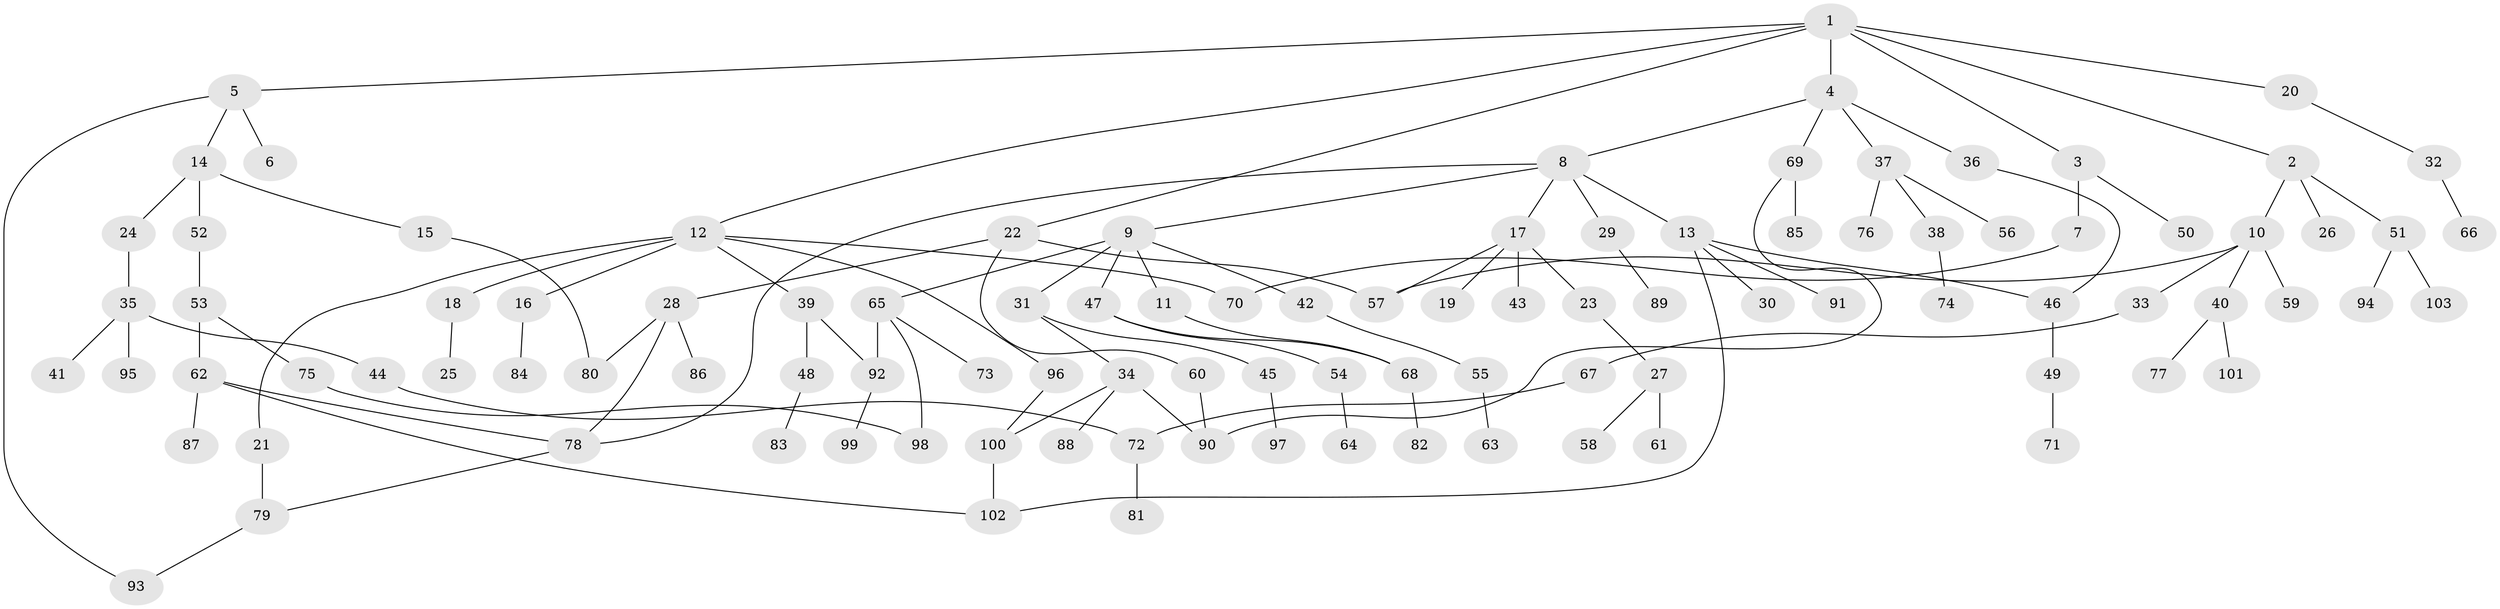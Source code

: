 // coarse degree distribution, {4: 0.05555555555555555, 2: 0.2777777777777778, 1: 0.4444444444444444, 3: 0.1111111111111111, 13: 0.013888888888888888, 7: 0.05555555555555555, 5: 0.013888888888888888, 6: 0.027777777777777776}
// Generated by graph-tools (version 1.1) at 2025/45/03/04/25 21:45:50]
// undirected, 103 vertices, 120 edges
graph export_dot {
graph [start="1"]
  node [color=gray90,style=filled];
  1;
  2;
  3;
  4;
  5;
  6;
  7;
  8;
  9;
  10;
  11;
  12;
  13;
  14;
  15;
  16;
  17;
  18;
  19;
  20;
  21;
  22;
  23;
  24;
  25;
  26;
  27;
  28;
  29;
  30;
  31;
  32;
  33;
  34;
  35;
  36;
  37;
  38;
  39;
  40;
  41;
  42;
  43;
  44;
  45;
  46;
  47;
  48;
  49;
  50;
  51;
  52;
  53;
  54;
  55;
  56;
  57;
  58;
  59;
  60;
  61;
  62;
  63;
  64;
  65;
  66;
  67;
  68;
  69;
  70;
  71;
  72;
  73;
  74;
  75;
  76;
  77;
  78;
  79;
  80;
  81;
  82;
  83;
  84;
  85;
  86;
  87;
  88;
  89;
  90;
  91;
  92;
  93;
  94;
  95;
  96;
  97;
  98;
  99;
  100;
  101;
  102;
  103;
  1 -- 2;
  1 -- 3;
  1 -- 4;
  1 -- 5;
  1 -- 12;
  1 -- 20;
  1 -- 22;
  2 -- 10;
  2 -- 26;
  2 -- 51;
  3 -- 7;
  3 -- 50;
  4 -- 8;
  4 -- 36;
  4 -- 37;
  4 -- 69;
  5 -- 6;
  5 -- 14;
  5 -- 93;
  7 -- 70;
  8 -- 9;
  8 -- 13;
  8 -- 17;
  8 -- 29;
  8 -- 78;
  9 -- 11;
  9 -- 31;
  9 -- 42;
  9 -- 47;
  9 -- 65;
  10 -- 33;
  10 -- 40;
  10 -- 57;
  10 -- 59;
  11 -- 68;
  12 -- 16;
  12 -- 18;
  12 -- 21;
  12 -- 39;
  12 -- 96;
  12 -- 70;
  13 -- 30;
  13 -- 91;
  13 -- 102;
  13 -- 46;
  14 -- 15;
  14 -- 24;
  14 -- 52;
  15 -- 80;
  16 -- 84;
  17 -- 19;
  17 -- 23;
  17 -- 43;
  17 -- 57;
  18 -- 25;
  20 -- 32;
  21 -- 79;
  22 -- 28;
  22 -- 60;
  22 -- 57;
  23 -- 27;
  24 -- 35;
  27 -- 58;
  27 -- 61;
  28 -- 78;
  28 -- 80;
  28 -- 86;
  29 -- 89;
  31 -- 34;
  31 -- 45;
  32 -- 66;
  33 -- 67;
  34 -- 88;
  34 -- 90;
  34 -- 100;
  35 -- 41;
  35 -- 44;
  35 -- 95;
  36 -- 46;
  37 -- 38;
  37 -- 56;
  37 -- 76;
  38 -- 74;
  39 -- 48;
  39 -- 92;
  40 -- 77;
  40 -- 101;
  42 -- 55;
  44 -- 72;
  45 -- 97;
  46 -- 49;
  47 -- 54;
  47 -- 68;
  48 -- 83;
  49 -- 71;
  51 -- 94;
  51 -- 103;
  52 -- 53;
  53 -- 62;
  53 -- 75;
  54 -- 64;
  55 -- 63;
  60 -- 90;
  62 -- 87;
  62 -- 78;
  62 -- 102;
  65 -- 73;
  65 -- 92;
  65 -- 98;
  67 -- 72;
  68 -- 82;
  69 -- 85;
  69 -- 90;
  72 -- 81;
  75 -- 98;
  78 -- 79;
  79 -- 93;
  92 -- 99;
  96 -- 100;
  100 -- 102;
}
